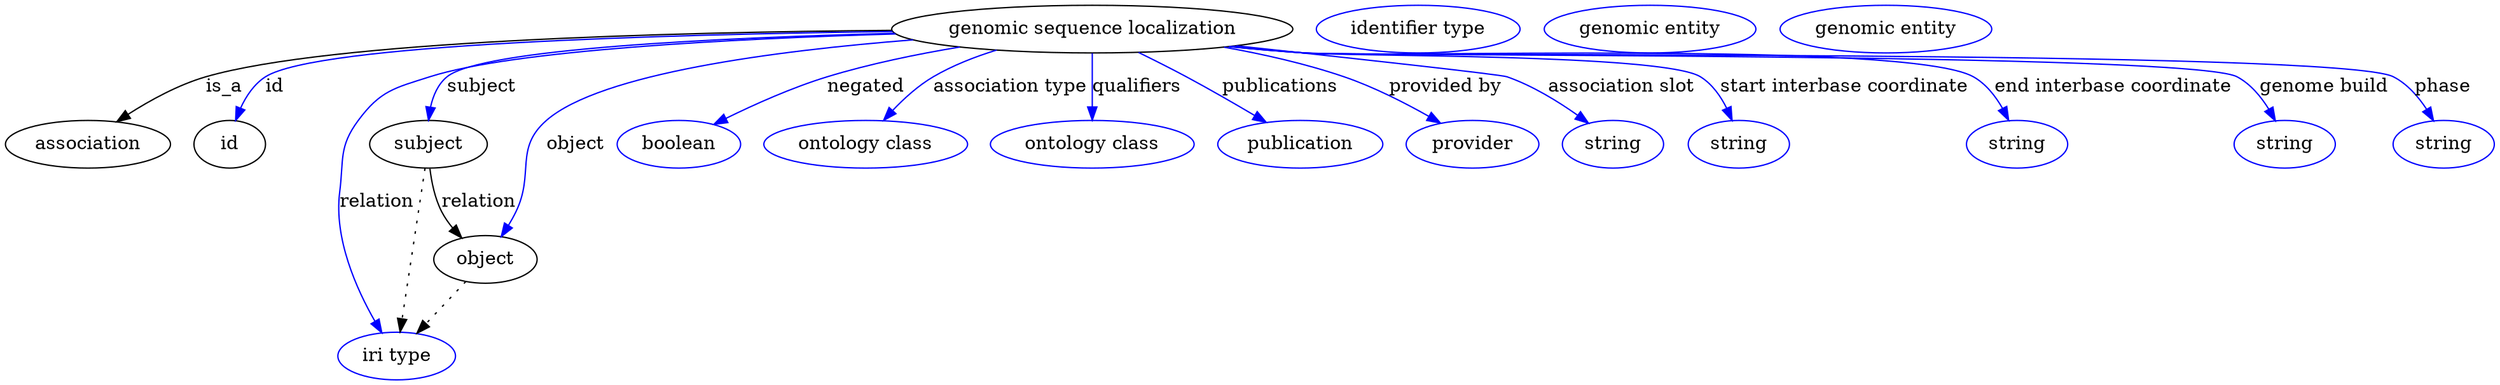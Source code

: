 digraph {
	graph [bb="0,0,1552.7,281"];
	node [label="\N"];
	"genomic sequence localization"	 [height=0.5,
		label="genomic sequence localization",
		pos="694.4,263",
		width=3.2955];
	association	 [height=0.5,
		pos="49.402,177",
		width=1.3723];
	"genomic sequence localization" -> association	 [label=is_a,
		lp="145.68,220",
		pos="e,70.629,193.43 579.3,258.48 427.62,252.08 175.11,239.73 133.85,227 114.39,220.99 94.689,209.69 79.217,199.36"];
	id	 [height=0.5,
		pos="143.4,177",
		width=0.75];
	"genomic sequence localization" -> id	 [color=blue,
		label=id,
		lp="179.85,220",
		pos="e,149.3,194.92 576.81,260.57 433.73,256.73 207.01,247.48 173.51,227 164.88,221.72 158.4,212.95 153.71,204.22",
		style=solid];
	subject	 [height=0.5,
		pos="276.4,177",
		width=0.97656];
	"genomic sequence localization" -> subject	 [color=blue,
		label=subject,
		lp="314.23,220",
		pos="e,277.85,195.08 578.72,258.95 468.42,254.07 315.88,244.29 293.75,227 286.85,221.61 282.68,213.31 280.17,205.01",
		style=solid];
	relation	 [color=blue,
		height=0.5,
		label="iri type",
		pos="256.4,18",
		width=0.9834];
	"genomic sequence localization" -> relation	 [color=blue,
		label=relation,
		lp="245.78,134",
		pos="e,249.31,35.763 578.05,259.32 475.17,254.89 333.42,245.6 280.4,227 256.21,218.51 246.28,216.56 232.4,195 215.91,169.38 219.21,157.15 \
223.64,127 227.84,98.478 237.89,67.064 245.76,45.317",
		style=solid];
	object	 [height=0.5,
		pos="316.4,91",
		width=0.88096];
	"genomic sequence localization" -> object	 [color=blue,
		label=object,
		lp="373.51,177",
		pos="e,325.12,108.39 592.05,253.83 505.58,244.07 390.48,225.73 356.19,195 332.46,173.73 345.29,156.57 333.4,127 332.16,123.92 330.79,\
120.73 329.38,117.58",
		style=solid];
	negated	 [color=blue,
		height=0.5,
		label=boolean,
		pos="437.4,177",
		width=1.0584];
	"genomic sequence localization" -> negated	 [color=blue,
		label=negated,
		lp="560.17,220",
		pos="e,461.46,191 617.73,249.14 591.98,243.5 563.33,236.12 537.87,227 514.54,218.64 489.59,206.25 470.39,195.89",
		style=solid];
	"association type"	 [color=blue,
		height=0.5,
		label="ontology class",
		pos="554.4,177",
		width=1.6931];
	"genomic sequence localization" -> "association type"	 [color=blue,
		label="association type",
		lp="646.31,220",
		pos="e,567.33,194.67 639.71,246.84 626.31,241.6 612.43,235.03 600.59,227 590.7,220.3 581.43,211.1 573.82,202.41",
		style=solid];
	qualifiers	 [color=blue,
		height=0.5,
		label="ontology class",
		pos="694.4,177",
		width=1.6931];
	"genomic sequence localization" -> qualifiers	 [color=blue,
		label=qualifiers,
		lp="720.45,220",
		pos="e,694.4,195.21 694.4,244.76 694.4,233.36 694.4,218.43 694.4,205.49",
		style=solid];
	publications	 [color=blue,
		height=0.5,
		label=publication,
		pos="823.4,177",
		width=1.3859];
	"genomic sequence localization" -> publications	 [color=blue,
		label=publications,
		lp="805.62,220",
		pos="e,800.18,193.16 722.13,245.4 731.18,239.59 741.25,233.07 750.4,227 764.02,217.96 778.94,207.79 791.72,199",
		style=solid];
	"provided by"	 [color=blue,
		height=0.5,
		label=provider,
		pos="931.4,177",
		width=1.1129];
	"genomic sequence localization" -> "provided by"	 [color=blue,
		label="provided by",
		lp="905.03,220",
		pos="e,909.12,191.99 769.94,249.06 793.87,243.51 820.14,236.21 843.4,227 863.25,219.14 884.08,207.48 900.49,197.4",
		style=solid];
	"association slot"	 [color=blue,
		height=0.5,
		label=string,
		pos="1019.4,177",
		width=0.8403];
	"genomic sequence localization" -> "association slot"	 [color=blue,
		label="association slot",
		lp="1013.4,220",
		pos="e,1001.6,191.75 781.68,250.77 851.54,240.92 938.53,228.46 942.4,227 960.68,220.12 979.11,208.36 993.35,197.98",
		style=solid];
	"start interbase coordinate"	 [color=blue,
		height=0.5,
		label=string,
		pos="1098.4,177",
		width=0.8403];
	"genomic sequence localization" -> "start interbase coordinate"	 [color=blue,
		label="start interbase coordinate",
		lp="1146.8,220",
		pos="e,1090,194.49 778.99,250.32 793.46,248.38 808.35,246.52 822.4,245 875.13,239.3 1013.8,252.35 1060.4,227 1070.4,221.55 1078.6,212.21 \
1084.8,203.07",
		style=solid];
	"end interbase coordinate"	 [color=blue,
		height=0.5,
		label=string,
		pos="1262.4,177",
		width=0.8403];
	"genomic sequence localization" -> "end interbase coordinate"	 [color=blue,
		label="end interbase coordinate",
		lp="1307.8,220",
		pos="e,1253.1,194.65 777.58,250.14 792.48,248.17 807.88,246.35 822.4,245 866.59,240.91 1181.7,246.88 1221.4,227 1232,221.69 1240.8,212.24 \
1247.6,202.98",
		style=solid];
	"genome build"	 [color=blue,
		height=0.5,
		label=string,
		pos="1422.4,177",
		width=0.8403];
	"genomic sequence localization" -> "genome build"	 [color=blue,
		label="genome build",
		lp="1437.7,220",
		pos="e,1413.1,194.22 777.22,250.03 792.23,248.06 807.76,246.26 822.4,245 884.2,239.67 1324.6,254.1 1380.4,227 1391.3,221.69 1400.5,212.06 \
1407.4,202.66",
		style=solid];
	phase	 [color=blue,
		height=0.5,
		label=string,
		pos="1522.4,177",
		width=0.8403];
	"genomic sequence localization" -> phase	 [color=blue,
		label=phase,
		lp="1514.3,220",
		pos="e,1513.2,194.24 776.87,250.01 791.99,248.03 807.64,246.24 822.4,245 858.84,241.95 1447.5,242.9 1480.4,227 1491.3,221.72 1500.5,212.09 \
1507.4,202.69",
		style=solid];
	association_id	 [color=blue,
		height=0.5,
		label="identifier type",
		pos="890.4,263",
		width=1.652];
	subject -> relation	 [pos="e,258.67,36.027 274.11,158.76 270.64,131.21 264.04,78.735 259.95,46.223",
		style=dotted];
	subject -> object	 [label=relation,
		lp="312.78,134",
		pos="e,302.82,107.46 279.98,158.87 282.29,149.13 285.78,137.08 290.64,127 292.43,123.29 294.6,119.56 296.91,115.97"];
	"genomic sequence localization_subject"	 [color=blue,
		height=0.5,
		label="genomic entity",
		pos="1030.4,263",
		width=1.7475];
	object -> relation	 [pos="e,270.17,34.752 302.79,74.435 295.09,65.075 285.33,53.191 276.74,42.745",
		style=dotted];
	"genomic sequence localization_object"	 [color=blue,
		height=0.5,
		label="genomic entity",
		pos="1174.4,263",
		width=1.7475];
}
